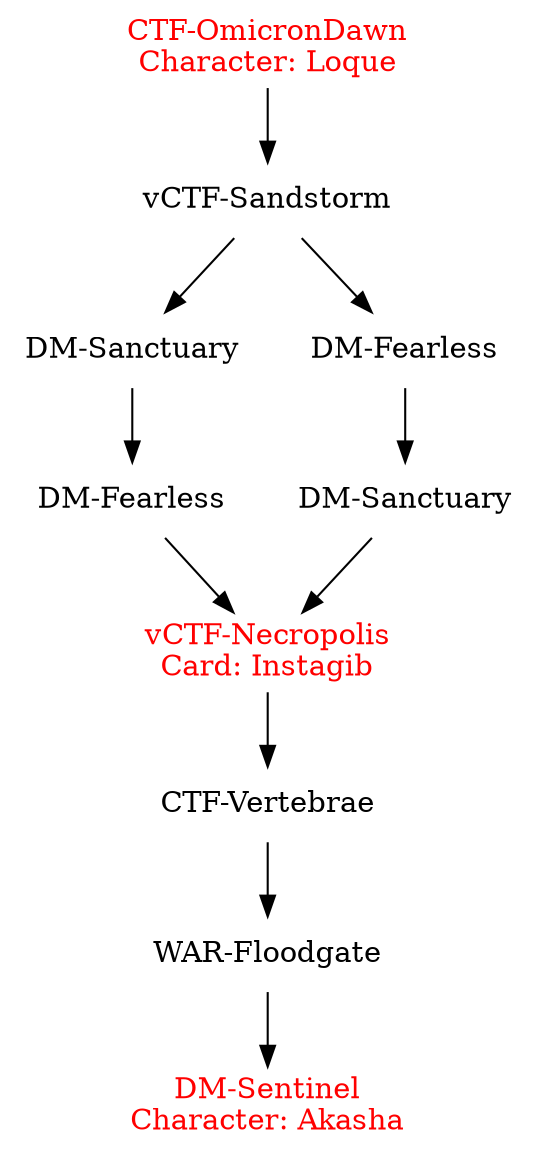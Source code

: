 digraph act5 {
    node [shape=none]

    map1 [label="CTF-OmicronDawn\nCharacter: Loque", fontcolor="red"]
    map1 -> map2
    
    map2 [label="vCTF-Sandstorm"]
    map2 -> {route51 route52}
    
    route51 [label="DM-Sanctuary"]
    route51 -> map3
    
    map3 [label="DM-Fearless"]
    map3 -> back5
    
    route52 [label="DM-Fearless"]
    route52 -> map4
    
    map4 [label="DM-Sanctuary"]
    map4 -> back5
    
    back5 [label="vCTF-Necropolis\nCard: Instagib", fontcolor="red"]
    back5 -> map5
    
    map5 [label="CTF-Vertebrae"]
    map5 -> map6
    
    map6 [label="WAR-Floodgate"]
    map6 -> final
    
    final [label="DM-Sentinel\nCharacter: Akasha", fontcolor="red"]
}